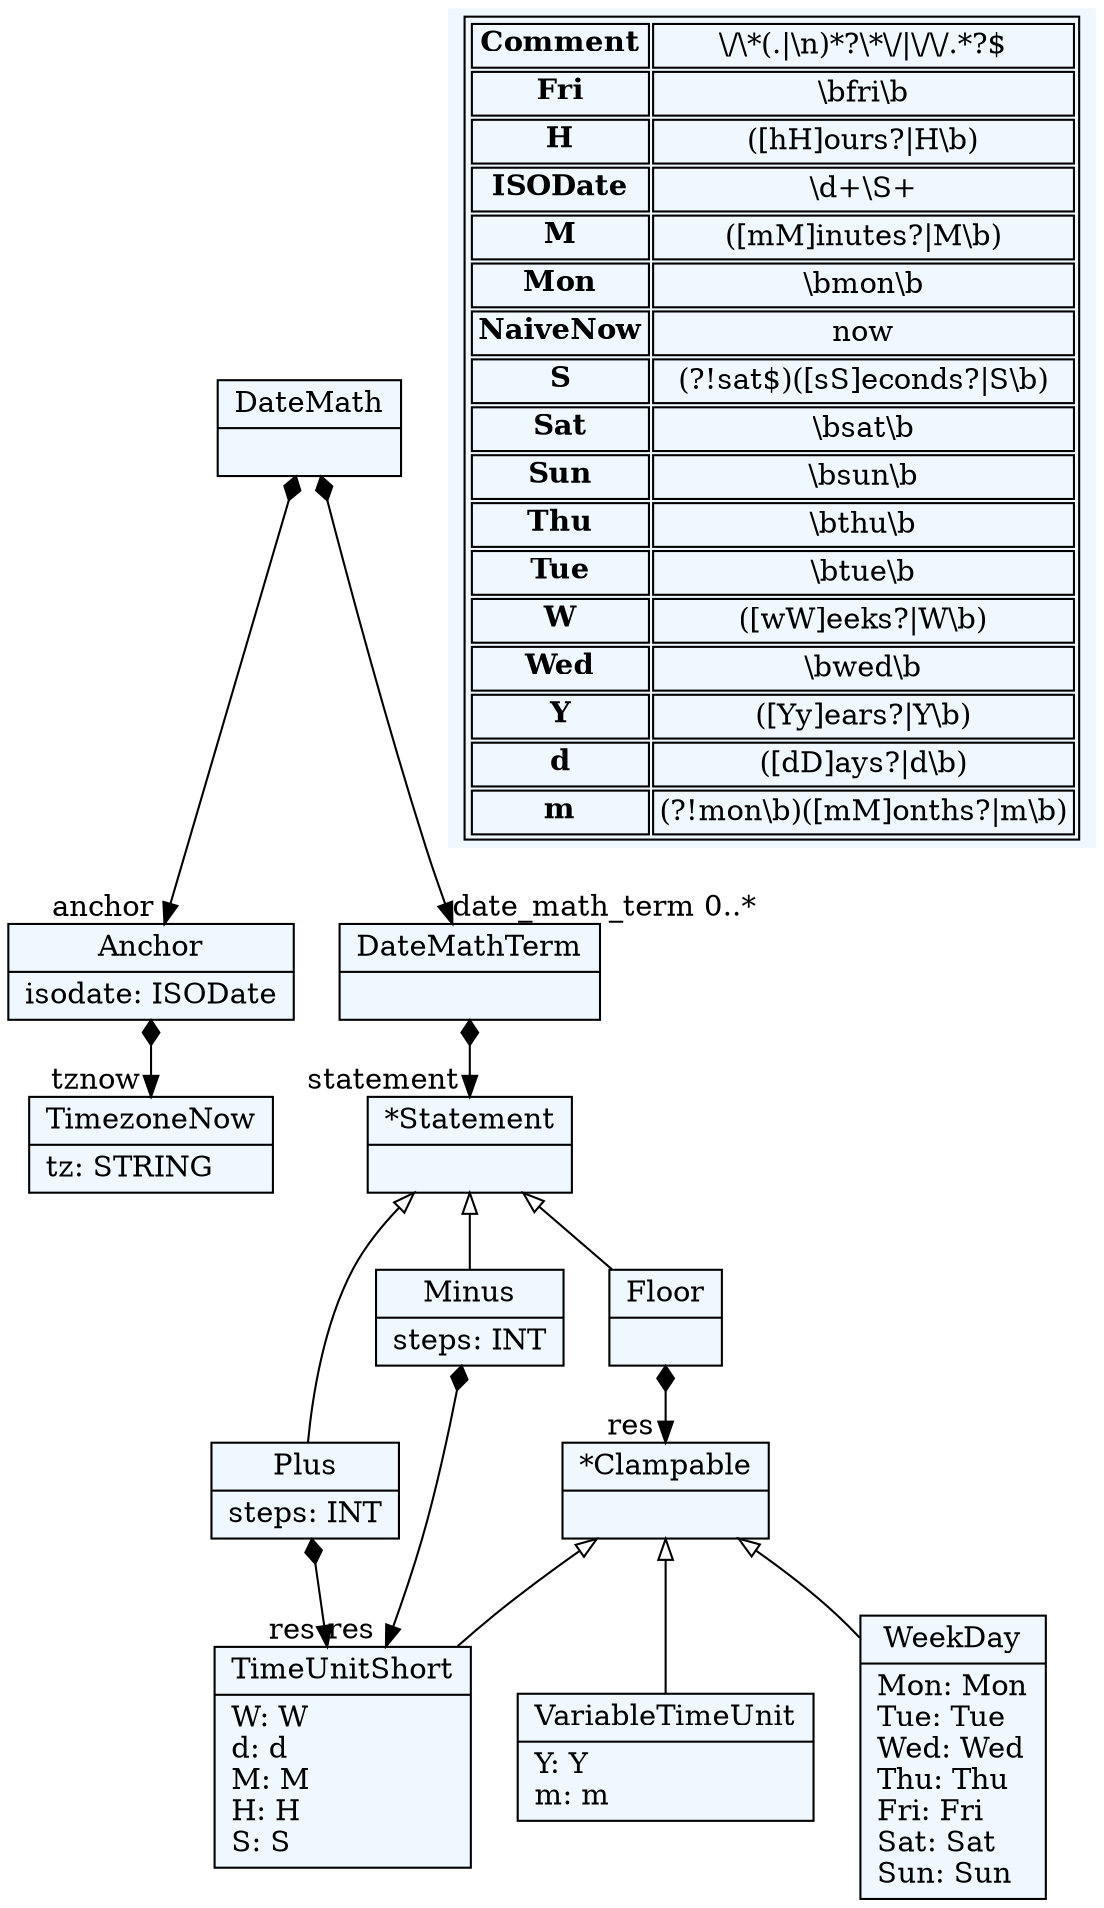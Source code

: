 
    digraph textX {
    fontname = "Ubuntu"
    fontsize = 8
    node[
        shape=record,
        style=filled,
        fillcolor=aliceblue
    ]
    nodesep = 0.3
    edge[dir=black,arrowtail=empty]


127296769972016[ label="{DateMath|}"]

127296768082576[ label="{Anchor|isodate: ISODate\l}"]

127296768089728[ label="{DateMathTerm|}"]

127296768092032[ label="{TimezoneNow|tz: STRING\l}"]

127296768092128[ label="{*Statement|}"]

127296768092080[ label="{Floor|}"]

127296768092320[ label="{Plus|steps: INT\l}"]

127296768091552[ label="{Minus|steps: INT\l}"]

127296768091936[ label="{*Clampable|}"]

127296768095200[ label="{TimeUnitShort|W: W\ld: d\lM: M\lH: H\lS: S\l}"]

127296768092176[ label="{VariableTimeUnit|Y: Y\lm: m\l}"]

127296768092416[ label="{WeekDay|Mon: Mon\lTue: Tue\lWed: Wed\lThu: Thu\lFri: Fri\lSat: Sat\lSun: Sun\l}"]



127296769972016 -> 127296768082576[arrowtail=diamond, dir=both, headlabel="anchor "]
127296769972016 -> 127296768089728[arrowtail=diamond, dir=both, headlabel="date_math_term 0..*"]
127296768082576 -> 127296768092032[arrowtail=diamond, dir=both, headlabel="tznow "]
127296768089728 -> 127296768092128[arrowtail=diamond, dir=both, headlabel="statement "]
127296768092128 -> 127296768092080 [dir=back]
127296768092128 -> 127296768092320 [dir=back]
127296768092128 -> 127296768091552 [dir=back]
127296768092080 -> 127296768091936[arrowtail=diamond, dir=both, headlabel="res "]
127296768092320 -> 127296768095200[arrowtail=diamond, dir=both, headlabel="res "]
127296768091552 -> 127296768095200[arrowtail=diamond, dir=both, headlabel="res "]
127296768091936 -> 127296768092416 [dir=back]
127296768091936 -> 127296768095200 [dir=back]
127296768091936 -> 127296768092176 [dir=back]
match_rules [ shape=plaintext, label=< <table>
	<tr>
		<td><b>Comment</b></td><td>\/\*(.|\n)*?\*\/|\/\/.*?$</td>
	</tr>
	<tr>
		<td><b>Fri</b></td><td>\bfri\b</td>
	</tr>
	<tr>
		<td><b>H</b></td><td>([hH]ours?|H\b)</td>
	</tr>
	<tr>
		<td><b>ISODate</b></td><td>\d+\S+</td>
	</tr>
	<tr>
		<td><b>M</b></td><td>([mM]inutes?|M\b)</td>
	</tr>
	<tr>
		<td><b>Mon</b></td><td>\bmon\b</td>
	</tr>
	<tr>
		<td><b>NaiveNow</b></td><td>now</td>
	</tr>
	<tr>
		<td><b>S</b></td><td>(?!sat$)([sS]econds?|S\b)</td>
	</tr>
	<tr>
		<td><b>Sat</b></td><td>\bsat\b</td>
	</tr>
	<tr>
		<td><b>Sun</b></td><td>\bsun\b</td>
	</tr>
	<tr>
		<td><b>Thu</b></td><td>\bthu\b</td>
	</tr>
	<tr>
		<td><b>Tue</b></td><td>\btue\b</td>
	</tr>
	<tr>
		<td><b>W</b></td><td>([wW]eeks?|W\b)</td>
	</tr>
	<tr>
		<td><b>Wed</b></td><td>\bwed\b</td>
	</tr>
	<tr>
		<td><b>Y</b></td><td>([Yy]ears?|Y\b)</td>
	</tr>
	<tr>
		<td><b>d</b></td><td>([dD]ays?|d\b)</td>
	</tr>
	<tr>
		<td><b>m</b></td><td>(?!mon\b)([mM]onths?|m\b)</td>
	</tr>
</table> >]


}

